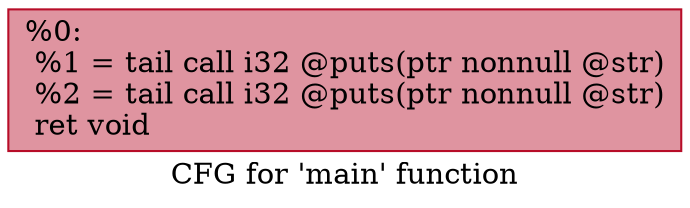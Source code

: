 digraph "CFG for 'main' function" {
	label="CFG for 'main' function";

	Node0x5589d35f0b90 [shape=record,color="#b70d28ff", style=filled, fillcolor="#b70d2870",label="{%0:\l  %1 = tail call i32 @puts(ptr nonnull @str)\l  %2 = tail call i32 @puts(ptr nonnull @str)\l  ret void\l}"];
}
